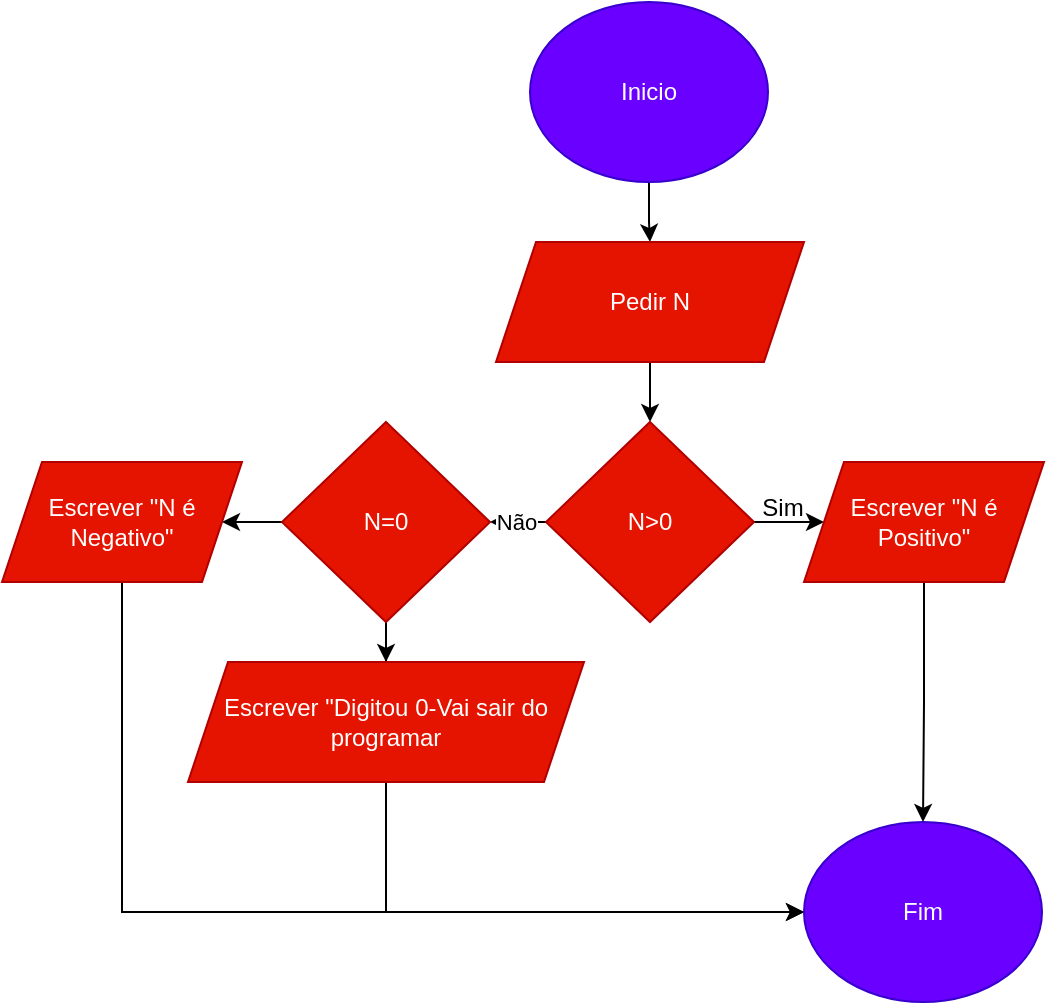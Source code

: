 <mxfile version="28.2.4">
  <diagram name="Página-1" id="4iUnGPk8eX9eYoRPvFoH">
    <mxGraphModel dx="1426" dy="777" grid="1" gridSize="10" guides="1" tooltips="1" connect="1" arrows="1" fold="1" page="1" pageScale="1" pageWidth="827" pageHeight="1169" math="0" shadow="0">
      <root>
        <mxCell id="0" />
        <mxCell id="1" parent="0" />
        <mxCell id="dbXYkPXYevpdWX7WdQCM-70" value="" style="edgeStyle=orthogonalEdgeStyle;rounded=0;orthogonalLoop=1;jettySize=auto;html=1;" edge="1" parent="1" source="iD5cl9piEalMS1e9P42m-1" target="dbXYkPXYevpdWX7WdQCM-69">
          <mxGeometry relative="1" as="geometry" />
        </mxCell>
        <mxCell id="iD5cl9piEalMS1e9P42m-1" value="Inicio" style="ellipse;whiteSpace=wrap;html=1;fillColor=#6a00ff;strokeColor=#3700CC;fontColor=#ffffff;" parent="1" vertex="1">
          <mxGeometry x="354" y="60" width="119" height="90" as="geometry" />
        </mxCell>
        <mxCell id="dbXYkPXYevpdWX7WdQCM-72" value="" style="edgeStyle=orthogonalEdgeStyle;rounded=0;orthogonalLoop=1;jettySize=auto;html=1;" edge="1" parent="1" source="dbXYkPXYevpdWX7WdQCM-69" target="dbXYkPXYevpdWX7WdQCM-71">
          <mxGeometry relative="1" as="geometry" />
        </mxCell>
        <mxCell id="dbXYkPXYevpdWX7WdQCM-69" value="Pedir N" style="shape=parallelogram;perimeter=parallelogramPerimeter;whiteSpace=wrap;html=1;fixedSize=1;fillColor=#e51400;fontColor=#ffffff;strokeColor=#B20000;" vertex="1" parent="1">
          <mxGeometry x="337" y="180" width="154" height="60" as="geometry" />
        </mxCell>
        <mxCell id="dbXYkPXYevpdWX7WdQCM-74" value="" style="edgeStyle=orthogonalEdgeStyle;rounded=0;orthogonalLoop=1;jettySize=auto;html=1;" edge="1" parent="1" source="dbXYkPXYevpdWX7WdQCM-71" target="dbXYkPXYevpdWX7WdQCM-73">
          <mxGeometry relative="1" as="geometry" />
        </mxCell>
        <mxCell id="dbXYkPXYevpdWX7WdQCM-77" value="" style="edgeStyle=orthogonalEdgeStyle;rounded=0;orthogonalLoop=1;jettySize=auto;html=1;" edge="1" parent="1" source="dbXYkPXYevpdWX7WdQCM-71" target="dbXYkPXYevpdWX7WdQCM-76">
          <mxGeometry relative="1" as="geometry" />
        </mxCell>
        <mxCell id="dbXYkPXYevpdWX7WdQCM-78" value="Não" style="edgeLabel;html=1;align=center;verticalAlign=middle;resizable=0;points=[];" vertex="1" connectable="0" parent="dbXYkPXYevpdWX7WdQCM-77">
          <mxGeometry x="0.527" relative="1" as="geometry">
            <mxPoint as="offset" />
          </mxGeometry>
        </mxCell>
        <mxCell id="dbXYkPXYevpdWX7WdQCM-71" value="N&amp;gt;0" style="rhombus;whiteSpace=wrap;html=1;fillColor=#e51400;strokeColor=#B20000;fontColor=#ffffff;" vertex="1" parent="1">
          <mxGeometry x="362" y="270" width="104" height="100" as="geometry" />
        </mxCell>
        <mxCell id="dbXYkPXYevpdWX7WdQCM-86" style="edgeStyle=orthogonalEdgeStyle;rounded=0;orthogonalLoop=1;jettySize=auto;html=1;" edge="1" parent="1" source="dbXYkPXYevpdWX7WdQCM-73" target="dbXYkPXYevpdWX7WdQCM-85">
          <mxGeometry relative="1" as="geometry" />
        </mxCell>
        <mxCell id="dbXYkPXYevpdWX7WdQCM-73" value="Escrever &quot;N é Positivo&quot;" style="shape=parallelogram;perimeter=parallelogramPerimeter;whiteSpace=wrap;html=1;fixedSize=1;fillColor=#e51400;strokeColor=#B20000;fontColor=#ffffff;" vertex="1" parent="1">
          <mxGeometry x="491" y="290" width="120" height="60" as="geometry" />
        </mxCell>
        <mxCell id="dbXYkPXYevpdWX7WdQCM-75" value="Sim" style="text;html=1;align=center;verticalAlign=middle;resizable=0;points=[];autosize=1;strokeColor=none;fillColor=none;" vertex="1" parent="1">
          <mxGeometry x="460" y="298" width="40" height="30" as="geometry" />
        </mxCell>
        <mxCell id="dbXYkPXYevpdWX7WdQCM-82" value="" style="edgeStyle=orthogonalEdgeStyle;rounded=0;orthogonalLoop=1;jettySize=auto;html=1;" edge="1" parent="1" source="dbXYkPXYevpdWX7WdQCM-76" target="dbXYkPXYevpdWX7WdQCM-81">
          <mxGeometry relative="1" as="geometry" />
        </mxCell>
        <mxCell id="dbXYkPXYevpdWX7WdQCM-84" value="" style="edgeStyle=orthogonalEdgeStyle;rounded=0;orthogonalLoop=1;jettySize=auto;html=1;" edge="1" parent="1" source="dbXYkPXYevpdWX7WdQCM-76" target="dbXYkPXYevpdWX7WdQCM-83">
          <mxGeometry relative="1" as="geometry" />
        </mxCell>
        <mxCell id="dbXYkPXYevpdWX7WdQCM-76" value="N=0" style="rhombus;whiteSpace=wrap;html=1;fillColor=#e51400;strokeColor=#B20000;fontColor=#ffffff;" vertex="1" parent="1">
          <mxGeometry x="230" y="270" width="104" height="100" as="geometry" />
        </mxCell>
        <mxCell id="dbXYkPXYevpdWX7WdQCM-88" style="edgeStyle=orthogonalEdgeStyle;rounded=0;orthogonalLoop=1;jettySize=auto;html=1;exitX=0.5;exitY=1;exitDx=0;exitDy=0;entryX=0;entryY=0.5;entryDx=0;entryDy=0;" edge="1" parent="1" source="dbXYkPXYevpdWX7WdQCM-81" target="dbXYkPXYevpdWX7WdQCM-85">
          <mxGeometry relative="1" as="geometry" />
        </mxCell>
        <mxCell id="dbXYkPXYevpdWX7WdQCM-81" value="Escrever &quot;N é Negativo&quot;" style="shape=parallelogram;perimeter=parallelogramPerimeter;whiteSpace=wrap;html=1;fixedSize=1;fillColor=#e51400;strokeColor=#B20000;fontColor=#ffffff;" vertex="1" parent="1">
          <mxGeometry x="90" y="290" width="120" height="60" as="geometry" />
        </mxCell>
        <mxCell id="dbXYkPXYevpdWX7WdQCM-87" style="edgeStyle=orthogonalEdgeStyle;rounded=0;orthogonalLoop=1;jettySize=auto;html=1;exitX=0.5;exitY=1;exitDx=0;exitDy=0;entryX=0;entryY=0.5;entryDx=0;entryDy=0;" edge="1" parent="1" source="dbXYkPXYevpdWX7WdQCM-83" target="dbXYkPXYevpdWX7WdQCM-85">
          <mxGeometry relative="1" as="geometry" />
        </mxCell>
        <mxCell id="dbXYkPXYevpdWX7WdQCM-83" value="Escrever &quot;Digitou 0-Vai sair do programar" style="shape=parallelogram;perimeter=parallelogramPerimeter;whiteSpace=wrap;html=1;fixedSize=1;fillColor=#e51400;strokeColor=#B20000;fontColor=#ffffff;" vertex="1" parent="1">
          <mxGeometry x="183" y="390" width="198" height="60" as="geometry" />
        </mxCell>
        <mxCell id="dbXYkPXYevpdWX7WdQCM-85" value="Fim" style="ellipse;whiteSpace=wrap;html=1;fillColor=#6a00ff;strokeColor=#3700CC;fontColor=#ffffff;" vertex="1" parent="1">
          <mxGeometry x="491" y="470" width="119" height="90" as="geometry" />
        </mxCell>
      </root>
    </mxGraphModel>
  </diagram>
</mxfile>
